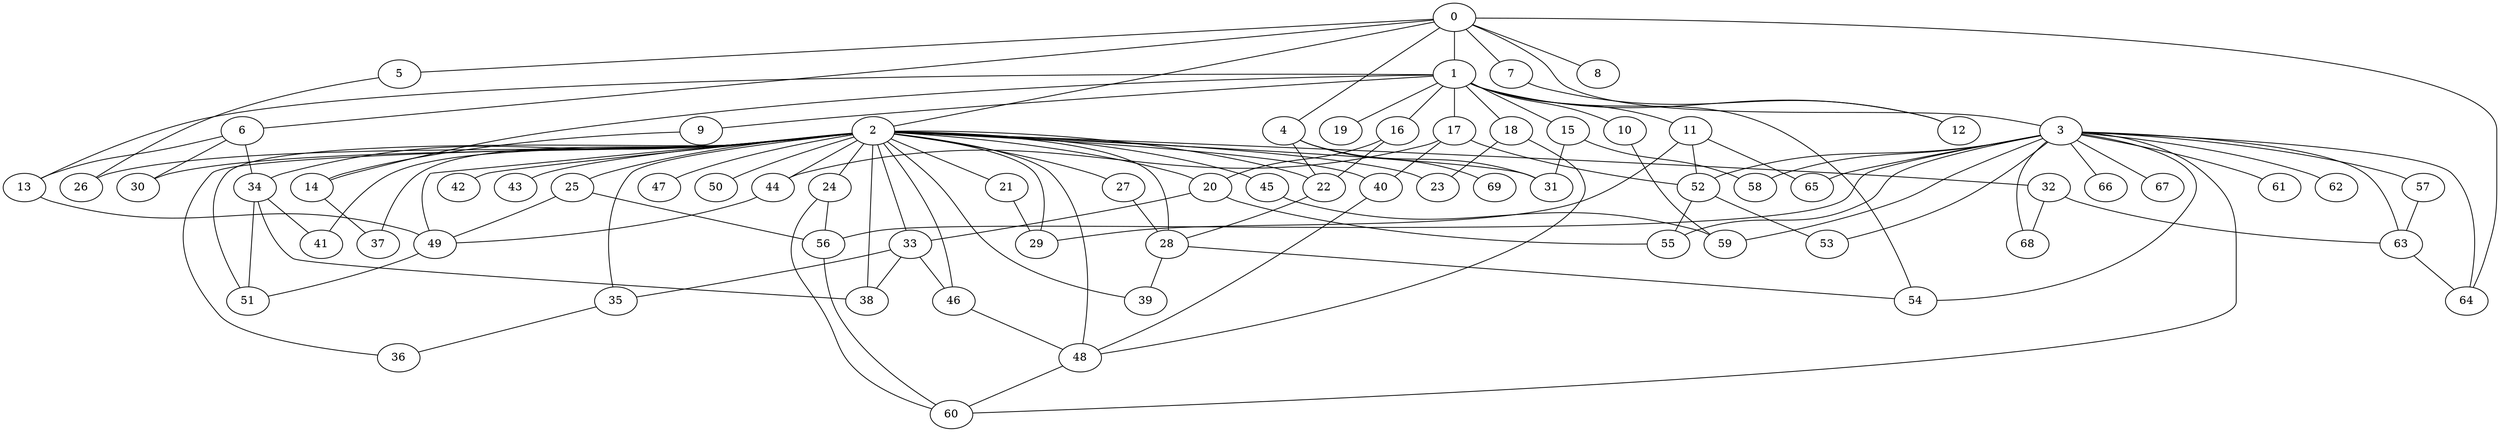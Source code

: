 
graph graphname {
    0 -- 1
0 -- 2
0 -- 3
0 -- 4
0 -- 5
0 -- 6
0 -- 7
0 -- 8
0 -- 64
1 -- 9
1 -- 10
1 -- 11
1 -- 12
1 -- 13
1 -- 14
1 -- 15
1 -- 16
1 -- 17
1 -- 18
1 -- 19
1 -- 54
2 -- 20
2 -- 21
2 -- 22
2 -- 23
2 -- 24
2 -- 25
2 -- 26
2 -- 27
2 -- 28
2 -- 29
2 -- 30
2 -- 31
2 -- 32
2 -- 33
2 -- 34
2 -- 35
2 -- 36
2 -- 37
2 -- 38
2 -- 39
2 -- 40
2 -- 41
2 -- 42
2 -- 43
2 -- 44
2 -- 45
2 -- 46
2 -- 47
2 -- 48
2 -- 49
2 -- 50
2 -- 51
3 -- 64
3 -- 66
3 -- 67
3 -- 68
3 -- 65
3 -- 52
3 -- 53
3 -- 54
3 -- 55
3 -- 56
3 -- 57
3 -- 58
3 -- 59
3 -- 60
3 -- 61
3 -- 62
3 -- 63
4 -- 69
4 -- 22
4 -- 31
5 -- 26
6 -- 34
6 -- 30
6 -- 13
7 -- 12
9 -- 14
10 -- 59
11 -- 52
11 -- 29
11 -- 65
13 -- 49
14 -- 37
15 -- 31
15 -- 58
16 -- 22
16 -- 20
17 -- 40
17 -- 44
17 -- 52
18 -- 48
18 -- 23
20 -- 55
20 -- 33
21 -- 29
22 -- 28
24 -- 56
24 -- 60
25 -- 49
25 -- 56
27 -- 28
28 -- 39
28 -- 54
32 -- 68
32 -- 63
33 -- 35
33 -- 46
33 -- 38
34 -- 38
34 -- 51
34 -- 41
35 -- 36
40 -- 48
44 -- 49
45 -- 59
46 -- 48
48 -- 60
49 -- 51
52 -- 53
52 -- 55
56 -- 60
57 -- 63
63 -- 64

}
